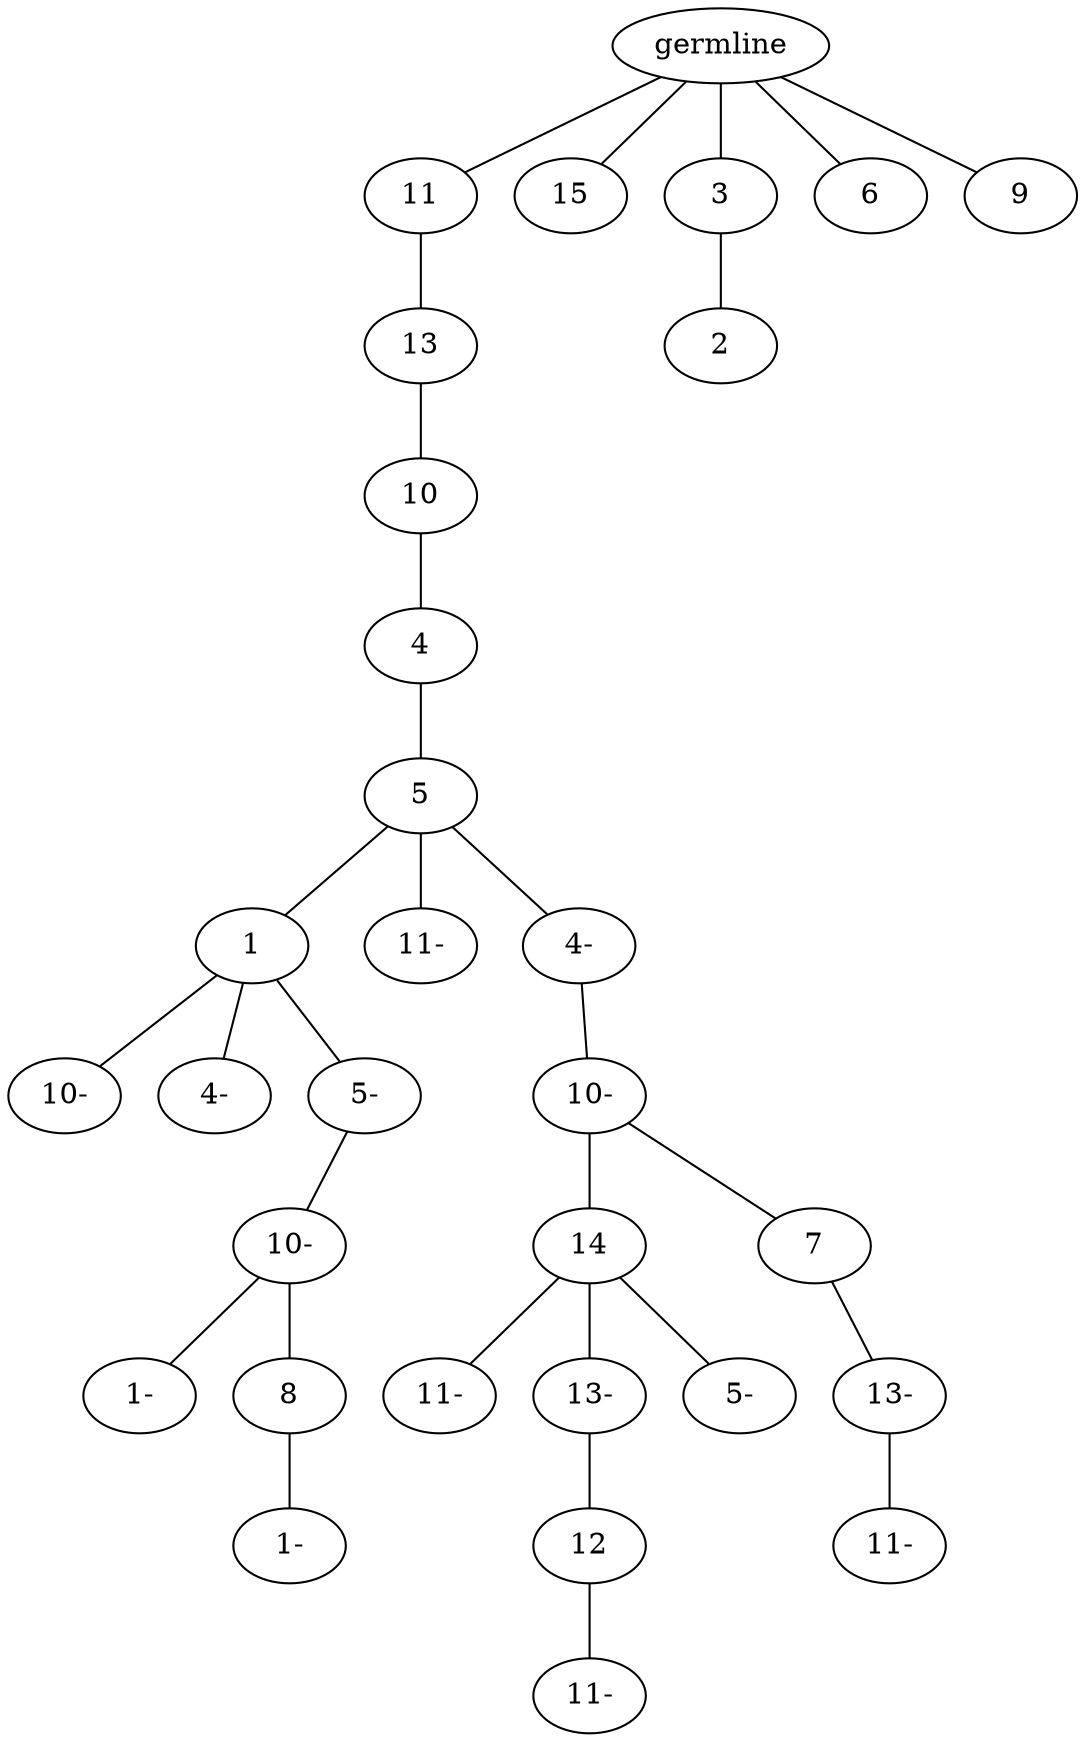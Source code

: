 graph tree {
    "139800925065760" [label="germline"];
    "139800925603104" [label="11"];
    "139800925856768" [label="13"];
    "139800925857440" [label="10"];
    "139800925858736" [label="4"];
    "139800925859120" [label="5"];
    "139800925859264" [label="1"];
    "139800925858928" [label="10-"];
    "139800925858688" [label="4-"];
    "139800925858784" [label="5-"];
    "139800925856960" [label="10-"];
    "139800926188352" [label="1-"];
    "139800926188928" [label="8"];
    "139800926189744" [label="1-"];
    "139800925066240" [label="11-"];
    "139800925859744" [label="4-"];
    "139800926188400" [label="10-"];
    "139800926190800" [label="14"];
    "139800926191184" [label="11-"];
    "139800926190704" [label="13-"];
    "139800926190656" [label="12"];
    "139800926188640" [label="11-"];
    "139800926189600" [label="5-"];
    "139800926191328" [label="7"];
    "139800926189168" [label="13-"];
    "139800925510672" [label="11-"];
    "139800925856096" [label="15"];
    "139800925855808" [label="3"];
    "139800925859408" [label="2"];
    "139800925857680" [label="6"];
    "139800925857968" [label="9"];
    "139800925065760" -- "139800925603104";
    "139800925065760" -- "139800925856096";
    "139800925065760" -- "139800925855808";
    "139800925065760" -- "139800925857680";
    "139800925065760" -- "139800925857968";
    "139800925603104" -- "139800925856768";
    "139800925856768" -- "139800925857440";
    "139800925857440" -- "139800925858736";
    "139800925858736" -- "139800925859120";
    "139800925859120" -- "139800925859264";
    "139800925859120" -- "139800925066240";
    "139800925859120" -- "139800925859744";
    "139800925859264" -- "139800925858928";
    "139800925859264" -- "139800925858688";
    "139800925859264" -- "139800925858784";
    "139800925858784" -- "139800925856960";
    "139800925856960" -- "139800926188352";
    "139800925856960" -- "139800926188928";
    "139800926188928" -- "139800926189744";
    "139800925859744" -- "139800926188400";
    "139800926188400" -- "139800926190800";
    "139800926188400" -- "139800926191328";
    "139800926190800" -- "139800926191184";
    "139800926190800" -- "139800926190704";
    "139800926190800" -- "139800926189600";
    "139800926190704" -- "139800926190656";
    "139800926190656" -- "139800926188640";
    "139800926191328" -- "139800926189168";
    "139800926189168" -- "139800925510672";
    "139800925855808" -- "139800925859408";
}
